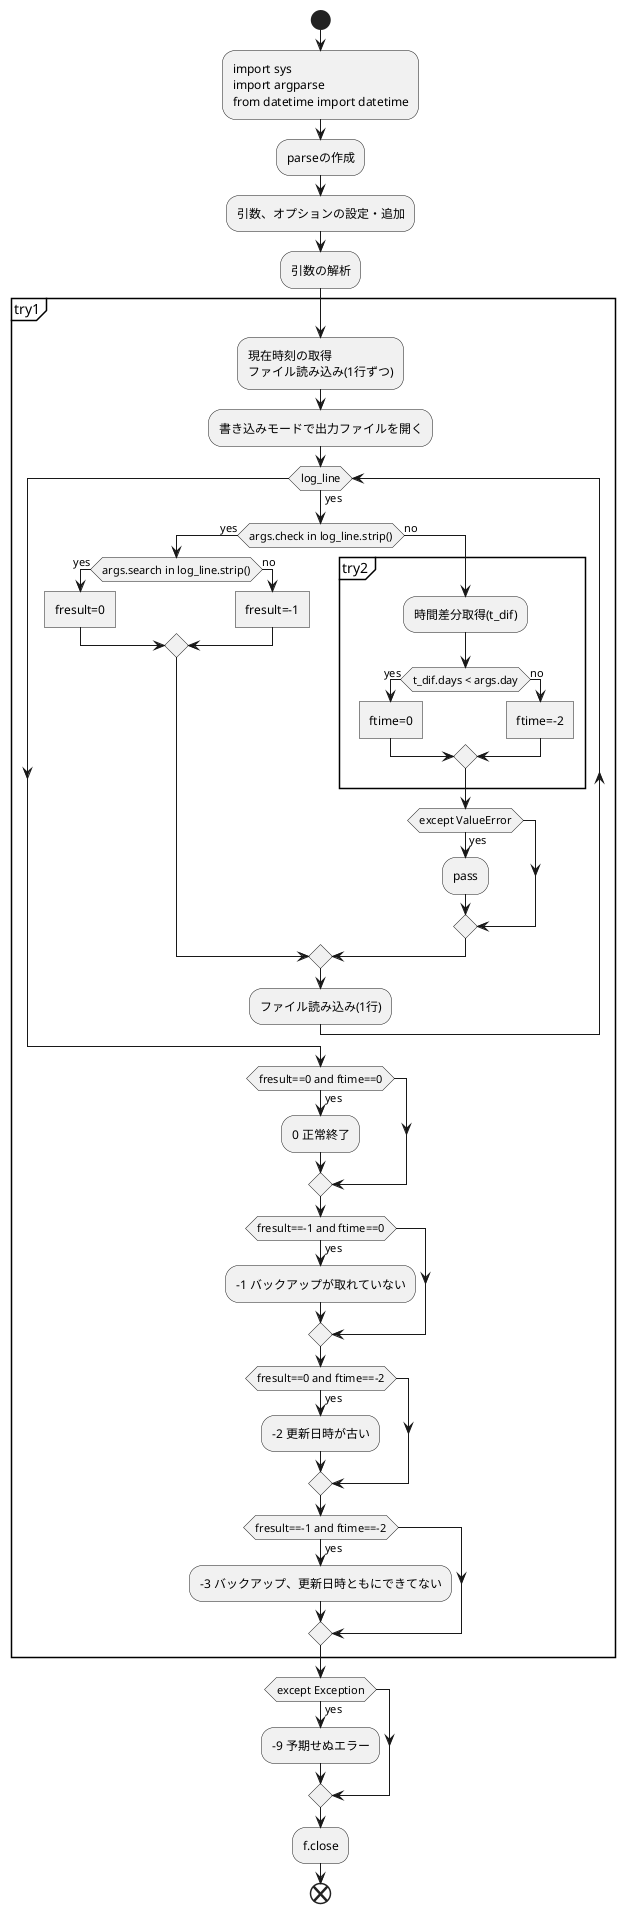 @startuml
start

:import sys
import argparse
from datetime import datetime;

:parseの作成;

:引数、オプションの設定・追加;

:引数の解析;
partition try1{
:現在時刻の取得
ファイル読み込み(1行ずつ);

:書き込みモードで出力ファイルを開く;

while (log_line) is (yes)
 if (args.check in log_line.strip()) then (yes)
  if (args.search in log_line.strip()) then (yes)
   :fresult=0]
  else (no)
   :fresult=-1]
  endif
 else (no)
  partition try2{
   :時間差分取得(t_dif);
   if (t_dif.days < args.day) then (yes)
    :ftime=0]
   else (no)
    :ftime=-2]
   endif
  }
 if (except ValueError) then (yes)
  :pass;
 endif
 
 endif
 :ファイル読み込み(1行);
endwhile
if (fresult==0 and ftime==0) then (yes)
 :0 正常終了;
endif
if (fresult==-1 and ftime==0) then (yes)
 :-1 バックアップが取れていない;
endif
if (fresult==0 and ftime==-2) then (yes)
 :-2 更新日時が古い;
endif
if (fresult==-1 and ftime==-2) then (yes)
 :-3 バックアップ、更新日時ともにできてない;
endif
}
if (except Exception) then (yes)
 :-9 予期せぬエラー;
endif
:f.close;
end

@enduml
